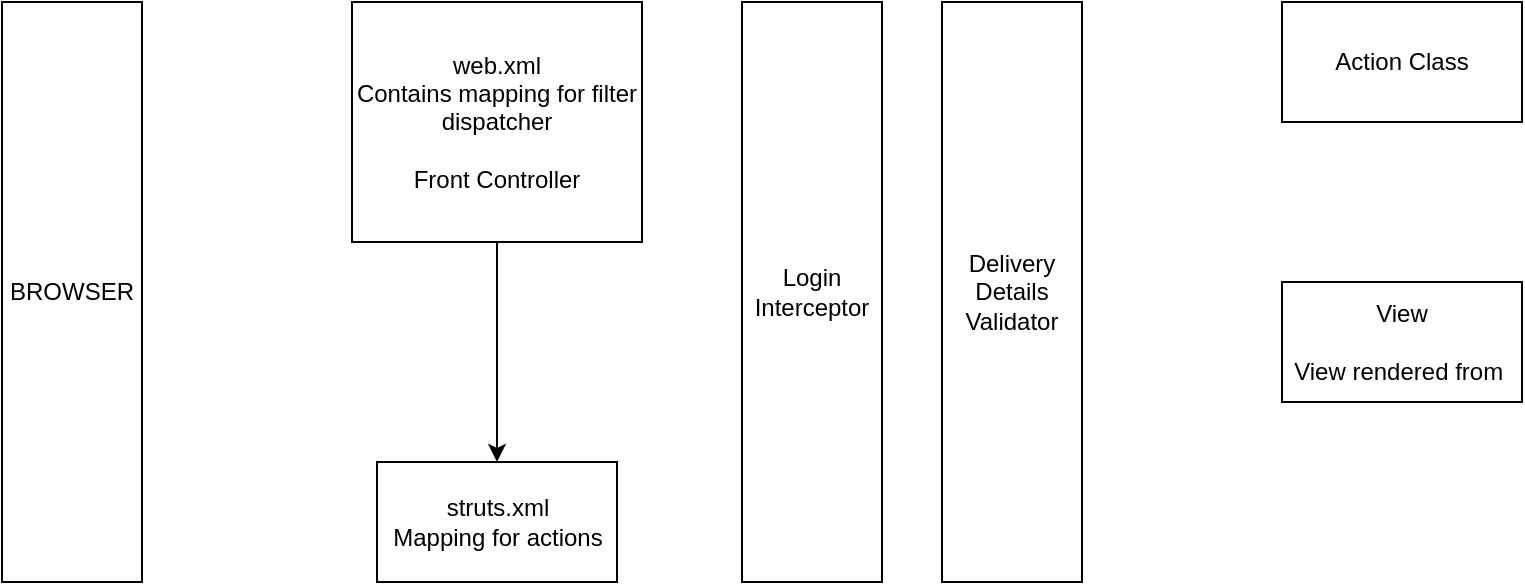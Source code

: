 <mxfile version="20.6.0" type="github">
  <diagram id="z0ya35YSPWm66a1Vf7va" name="Page-1">
    <mxGraphModel dx="782" dy="460" grid="1" gridSize="10" guides="1" tooltips="1" connect="1" arrows="1" fold="1" page="1" pageScale="1" pageWidth="850" pageHeight="1100" math="0" shadow="0">
      <root>
        <mxCell id="0" />
        <mxCell id="1" parent="0" />
        <mxCell id="s-DO9MGkJQSgjMUte1Xr-1" value="BROWSER" style="rounded=0;whiteSpace=wrap;html=1;" vertex="1" parent="1">
          <mxGeometry x="130" y="80" width="70" height="290" as="geometry" />
        </mxCell>
        <mxCell id="s-DO9MGkJQSgjMUte1Xr-5" value="" style="edgeStyle=orthogonalEdgeStyle;rounded=0;orthogonalLoop=1;jettySize=auto;html=1;" edge="1" parent="1" source="s-DO9MGkJQSgjMUte1Xr-2" target="s-DO9MGkJQSgjMUte1Xr-4">
          <mxGeometry relative="1" as="geometry" />
        </mxCell>
        <mxCell id="s-DO9MGkJQSgjMUte1Xr-2" value="web.xml&lt;br&gt;Contains mapping for filter dispatcher&lt;br&gt;&lt;br&gt;Front Controller" style="rounded=0;whiteSpace=wrap;html=1;" vertex="1" parent="1">
          <mxGeometry x="305" y="80" width="145" height="120" as="geometry" />
        </mxCell>
        <mxCell id="s-DO9MGkJQSgjMUte1Xr-4" value="struts.xml&lt;br&gt;Mapping for actions" style="rounded=0;whiteSpace=wrap;html=1;" vertex="1" parent="1">
          <mxGeometry x="317.5" y="310" width="120" height="60" as="geometry" />
        </mxCell>
        <mxCell id="s-DO9MGkJQSgjMUte1Xr-8" value="Login Interceptor" style="rounded=0;whiteSpace=wrap;html=1;" vertex="1" parent="1">
          <mxGeometry x="500" y="80" width="70" height="290" as="geometry" />
        </mxCell>
        <mxCell id="s-DO9MGkJQSgjMUte1Xr-9" value="Delivery Details Validator" style="rounded=0;whiteSpace=wrap;html=1;" vertex="1" parent="1">
          <mxGeometry x="600" y="80" width="70" height="290" as="geometry" />
        </mxCell>
        <mxCell id="s-DO9MGkJQSgjMUte1Xr-10" value="Action Class" style="rounded=0;whiteSpace=wrap;html=1;" vertex="1" parent="1">
          <mxGeometry x="770" y="80" width="120" height="60" as="geometry" />
        </mxCell>
        <mxCell id="s-DO9MGkJQSgjMUte1Xr-11" value="View&lt;br&gt;&lt;br&gt;View rendered from&amp;nbsp;" style="rounded=0;whiteSpace=wrap;html=1;" vertex="1" parent="1">
          <mxGeometry x="770" y="220" width="120" height="60" as="geometry" />
        </mxCell>
      </root>
    </mxGraphModel>
  </diagram>
</mxfile>
